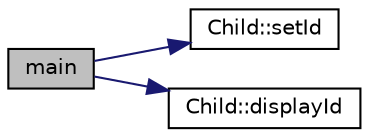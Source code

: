 digraph "main"
{
  edge [fontname="Helvetica",fontsize="10",labelfontname="Helvetica",labelfontsize="10"];
  node [fontname="Helvetica",fontsize="10",shape=record];
  rankdir="LR";
  Node1 [label="main",height=0.2,width=0.4,color="black", fillcolor="grey75", style="filled", fontcolor="black"];
  Node1 -> Node2 [color="midnightblue",fontsize="10",style="solid",fontname="Helvetica"];
  Node2 [label="Child::setId",height=0.2,width=0.4,color="black", fillcolor="white", style="filled",URL="$classChild.html#afc9f124e971edff65cab426f1bea69df"];
  Node1 -> Node3 [color="midnightblue",fontsize="10",style="solid",fontname="Helvetica"];
  Node3 [label="Child::displayId",height=0.2,width=0.4,color="black", fillcolor="white", style="filled",URL="$classChild.html#ae869a856a652ed224a1df31e066a7b92"];
}

